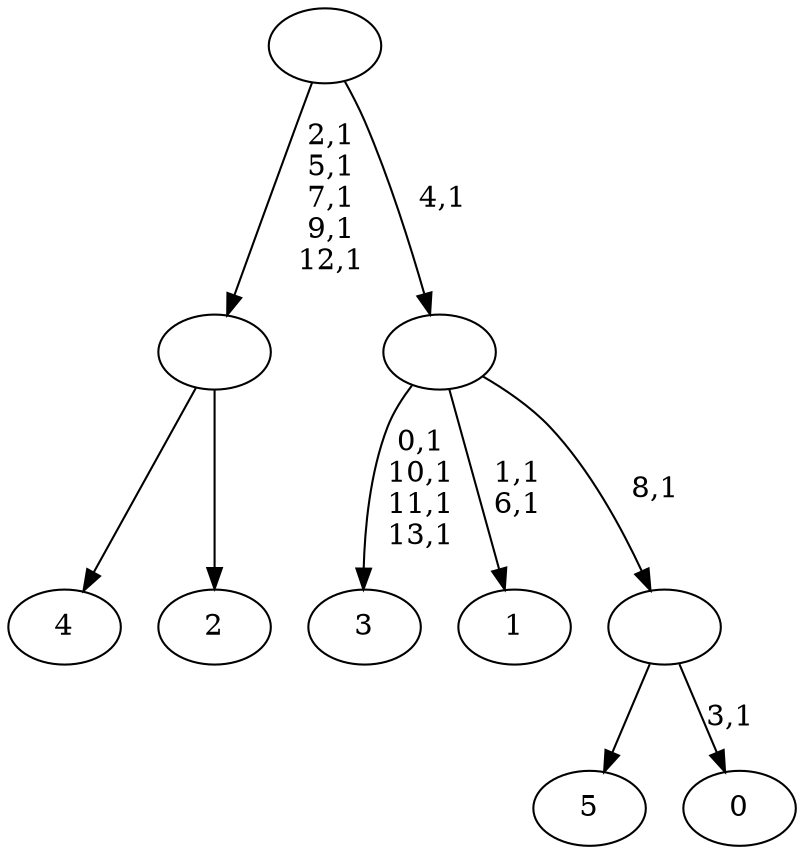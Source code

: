 digraph T {
	20 [label="5"]
	19 [label="4"]
	18 [label="3"]
	13 [label="2"]
	12 [label=""]
	7 [label="1"]
	4 [label="0"]
	2 [label=""]
	1 [label=""]
	0 [label=""]
	12 -> 19 [label=""]
	12 -> 13 [label=""]
	2 -> 4 [label="3,1"]
	2 -> 20 [label=""]
	1 -> 7 [label="1,1\n6,1"]
	1 -> 18 [label="0,1\n10,1\n11,1\n13,1"]
	1 -> 2 [label="8,1"]
	0 -> 12 [label="2,1\n5,1\n7,1\n9,1\n12,1"]
	0 -> 1 [label="4,1"]
}
